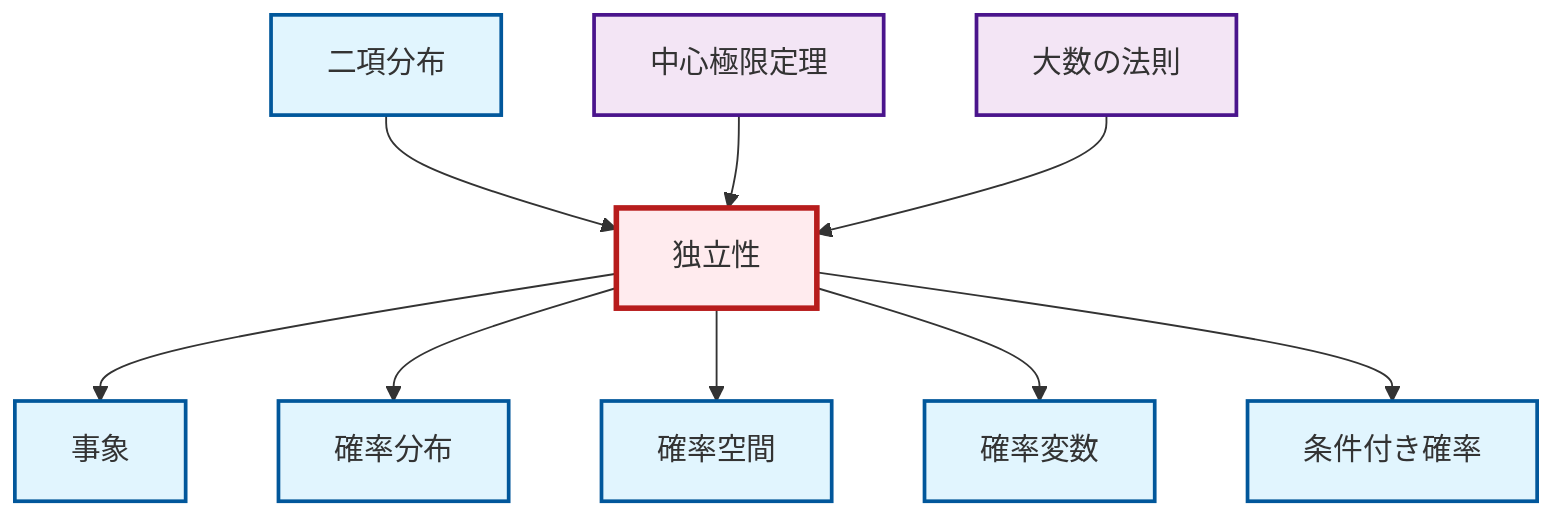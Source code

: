 graph TD
    classDef definition fill:#e1f5fe,stroke:#01579b,stroke-width:2px
    classDef theorem fill:#f3e5f5,stroke:#4a148c,stroke-width:2px
    classDef axiom fill:#fff3e0,stroke:#e65100,stroke-width:2px
    classDef example fill:#e8f5e9,stroke:#1b5e20,stroke-width:2px
    classDef current fill:#ffebee,stroke:#b71c1c,stroke-width:3px
    def-independence["独立性"]:::definition
    def-binomial-distribution["二項分布"]:::definition
    def-random-variable["確率変数"]:::definition
    def-event["事象"]:::definition
    thm-central-limit["中心極限定理"]:::theorem
    thm-law-of-large-numbers["大数の法則"]:::theorem
    def-conditional-probability["条件付き確率"]:::definition
    def-probability-space["確率空間"]:::definition
    def-probability-distribution["確率分布"]:::definition
    def-independence --> def-event
    def-binomial-distribution --> def-independence
    def-independence --> def-probability-distribution
    def-independence --> def-probability-space
    def-independence --> def-random-variable
    def-independence --> def-conditional-probability
    thm-central-limit --> def-independence
    thm-law-of-large-numbers --> def-independence
    class def-independence current